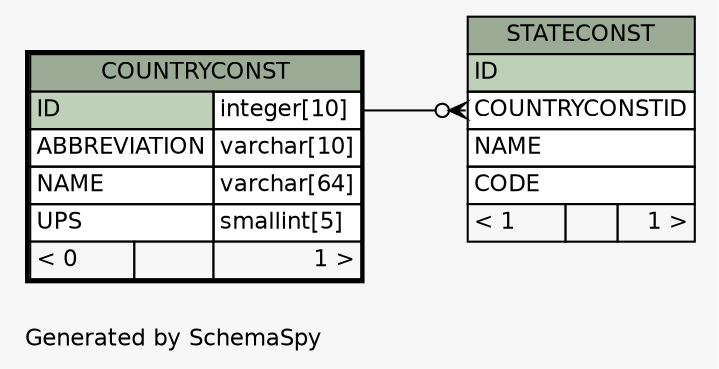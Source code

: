 // dot 2.26.3 on Linux 3.5.0-34-generic
// SchemaSpy rev 590
digraph "oneDegreeRelationshipsDiagram" {
  graph [
    rankdir="RL"
    bgcolor="#f7f7f7"
    label="\nGenerated by SchemaSpy"
    labeljust="l"
    nodesep="0.18"
    ranksep="0.46"
    fontname="Helvetica"
    fontsize="11"
  ];
  node [
    fontname="Helvetica"
    fontsize="11"
    shape="plaintext"
  ];
  edge [
    arrowsize="0.8"
  ];
  "STATECONST":"COUNTRYCONSTID":w -> "COUNTRYCONST":"ID.type":e [arrowhead=none dir=back arrowtail=crowodot];
  "COUNTRYCONST" [
    label=<
    <TABLE BORDER="2" CELLBORDER="1" CELLSPACING="0" BGCOLOR="#ffffff">
      <TR><TD COLSPAN="3" BGCOLOR="#9bab96" ALIGN="CENTER">COUNTRYCONST</TD></TR>
      <TR><TD PORT="ID" COLSPAN="2" BGCOLOR="#bed1b8" ALIGN="LEFT">ID</TD><TD PORT="ID.type" ALIGN="LEFT">integer[10]</TD></TR>
      <TR><TD PORT="ABBREVIATION" COLSPAN="2" ALIGN="LEFT">ABBREVIATION</TD><TD PORT="ABBREVIATION.type" ALIGN="LEFT">varchar[10]</TD></TR>
      <TR><TD PORT="NAME" COLSPAN="2" ALIGN="LEFT">NAME</TD><TD PORT="NAME.type" ALIGN="LEFT">varchar[64]</TD></TR>
      <TR><TD PORT="UPS" COLSPAN="2" ALIGN="LEFT">UPS</TD><TD PORT="UPS.type" ALIGN="LEFT">smallint[5]</TD></TR>
      <TR><TD ALIGN="LEFT" BGCOLOR="#f7f7f7">&lt; 0</TD><TD ALIGN="RIGHT" BGCOLOR="#f7f7f7">  </TD><TD ALIGN="RIGHT" BGCOLOR="#f7f7f7">1 &gt;</TD></TR>
    </TABLE>>
    URL="COUNTRYCONST.html"
    tooltip="COUNTRYCONST"
  ];
  "STATECONST" [
    label=<
    <TABLE BORDER="0" CELLBORDER="1" CELLSPACING="0" BGCOLOR="#ffffff">
      <TR><TD COLSPAN="3" BGCOLOR="#9bab96" ALIGN="CENTER">STATECONST</TD></TR>
      <TR><TD PORT="ID" COLSPAN="3" BGCOLOR="#bed1b8" ALIGN="LEFT">ID</TD></TR>
      <TR><TD PORT="COUNTRYCONSTID" COLSPAN="3" ALIGN="LEFT">COUNTRYCONSTID</TD></TR>
      <TR><TD PORT="NAME" COLSPAN="3" ALIGN="LEFT">NAME</TD></TR>
      <TR><TD PORT="CODE" COLSPAN="3" ALIGN="LEFT">CODE</TD></TR>
      <TR><TD ALIGN="LEFT" BGCOLOR="#f7f7f7">&lt; 1</TD><TD ALIGN="RIGHT" BGCOLOR="#f7f7f7">  </TD><TD ALIGN="RIGHT" BGCOLOR="#f7f7f7">1 &gt;</TD></TR>
    </TABLE>>
    URL="STATECONST.html"
    tooltip="STATECONST"
  ];
}
